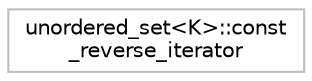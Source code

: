 digraph "Graphical Class Hierarchy"
{
 // INTERACTIVE_SVG=YES
  bgcolor="transparent";
  edge [fontname="Helvetica",fontsize="10",labelfontname="Helvetica",labelfontsize="10"];
  node [fontname="Helvetica",fontsize="10",shape=record];
  rankdir="LR";
  Node1 [label="unordered_set\<K\>::const\l_reverse_iterator",height=0.2,width=0.4,color="grey75",tooltip="STL iterator class. "];
}
